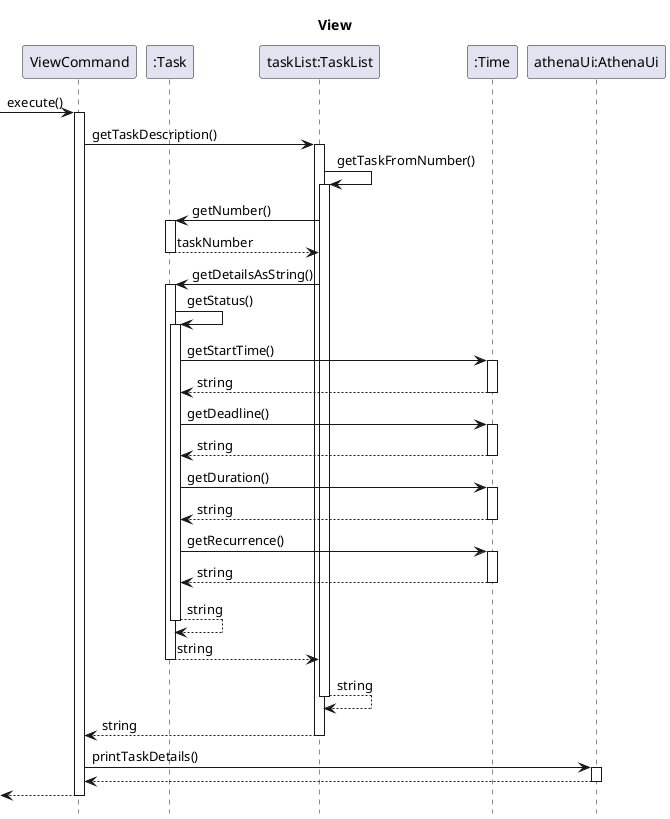 @startuml
hide footbox
title View


->ViewCommand++: execute()

participant "command:ViewCommand" as ViewCommand
participant ":Task" as Task
participant "taskList:TaskList" as TaskList
participant ":Time" as Time
participant "athenaUi:AthenaUi" as AthenaUI

ViewCommand->TaskList++: getTaskDescription()

TaskList->TaskList++: getTaskFromNumber()

TaskList->Task++:getNumber()
return taskNumber
TaskList->Task++:getDetailsAsString()
Task->Task++:getStatus()

Task->Time++:getStartTime()
return string
Task->Time++:getDeadline()
return string
Task->Time++:getDuration()
return string
Task->Time++:getRecurrence()
return string
return string
return string
return string
return string
ViewCommand->AthenaUI++: printTaskDetails()
return
<--ViewCommand--

@enduml